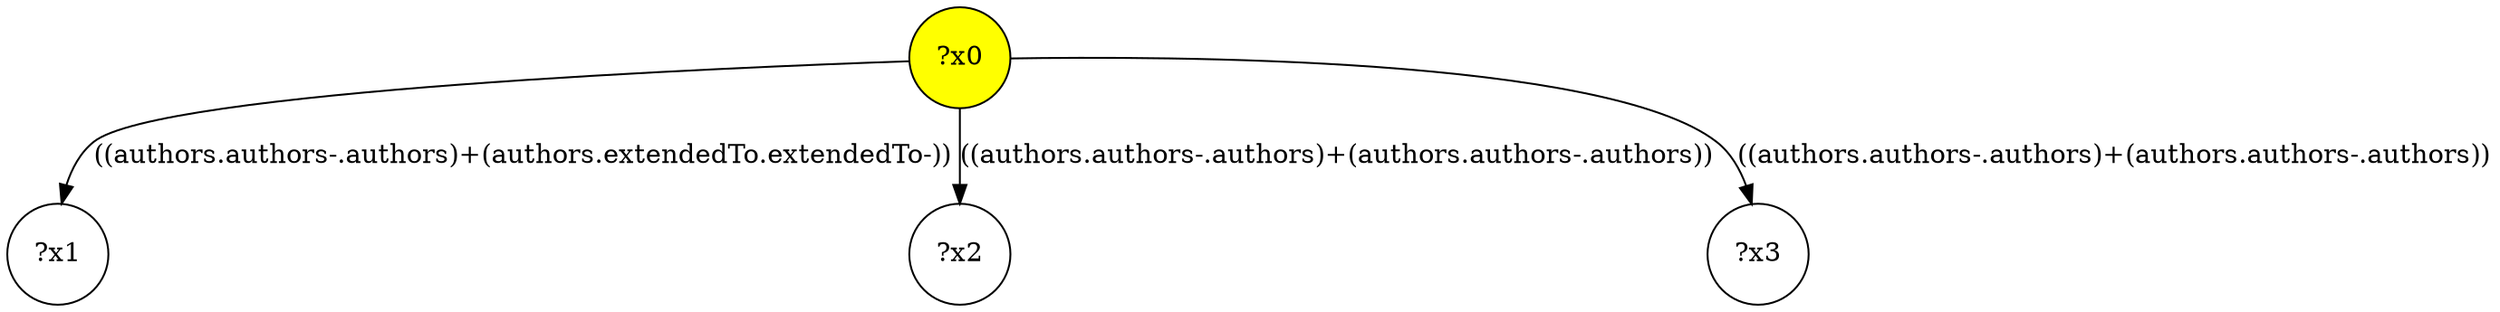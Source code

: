 digraph g {
	x0 [fillcolor="yellow", style="filled," shape=circle, label="?x0"];
	x1 [shape=circle, label="?x1"];
	x0 -> x1 [label="((authors.authors-.authors)+(authors.extendedTo.extendedTo-))"];
	x2 [shape=circle, label="?x2"];
	x0 -> x2 [label="((authors.authors-.authors)+(authors.authors-.authors))"];
	x3 [shape=circle, label="?x3"];
	x0 -> x3 [label="((authors.authors-.authors)+(authors.authors-.authors))"];
}

